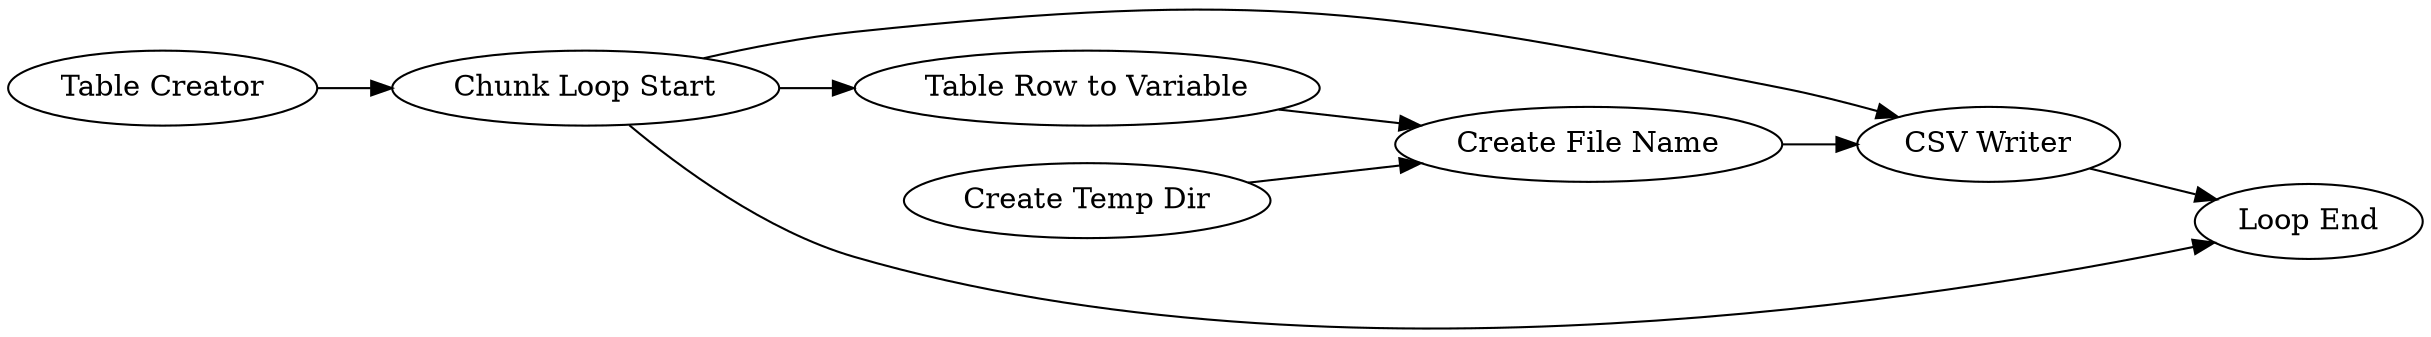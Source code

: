 digraph {
	1 [label="Table Creator"]
	2 [label="Chunk Loop Start"]
	3 [label="CSV Writer"]
	4 [label="Loop End"]
	5 [label="Create Temp Dir"]
	7 [label="Table Row to Variable"]
	8 [label="Create File Name"]
	1 -> 2
	2 -> 3
	2 -> 7
	2 -> 4
	3 -> 4
	5 -> 8
	7 -> 8
	8 -> 3
	rankdir=LR
}
